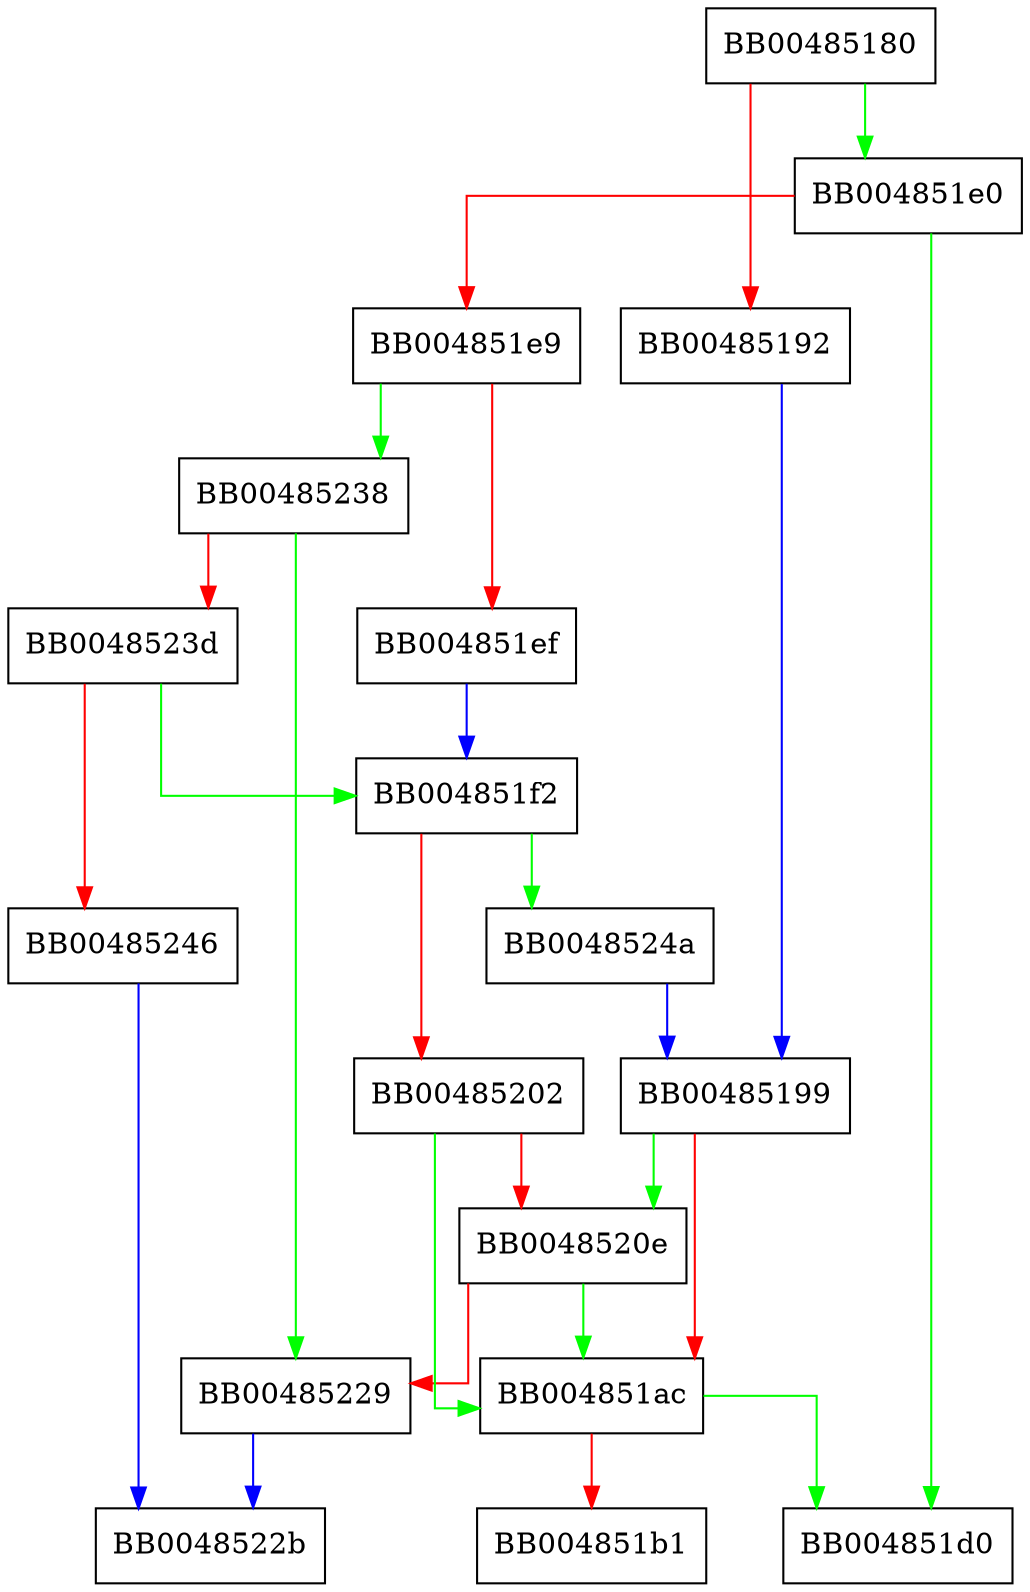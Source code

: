 digraph cmd_VerifyCAStore {
  node [shape="box"];
  graph [splines=ortho];
  BB00485180 -> BB004851e0 [color="green"];
  BB00485180 -> BB00485192 [color="red"];
  BB00485192 -> BB00485199 [color="blue"];
  BB00485199 -> BB0048520e [color="green"];
  BB00485199 -> BB004851ac [color="red"];
  BB004851ac -> BB004851d0 [color="green"];
  BB004851ac -> BB004851b1 [color="red"];
  BB004851e0 -> BB004851d0 [color="green"];
  BB004851e0 -> BB004851e9 [color="red"];
  BB004851e9 -> BB00485238 [color="green"];
  BB004851e9 -> BB004851ef [color="red"];
  BB004851ef -> BB004851f2 [color="blue"];
  BB004851f2 -> BB0048524a [color="green"];
  BB004851f2 -> BB00485202 [color="red"];
  BB00485202 -> BB004851ac [color="green"];
  BB00485202 -> BB0048520e [color="red"];
  BB0048520e -> BB004851ac [color="green"];
  BB0048520e -> BB00485229 [color="red"];
  BB00485229 -> BB0048522b [color="blue"];
  BB00485238 -> BB00485229 [color="green"];
  BB00485238 -> BB0048523d [color="red"];
  BB0048523d -> BB004851f2 [color="green"];
  BB0048523d -> BB00485246 [color="red"];
  BB00485246 -> BB0048522b [color="blue"];
  BB0048524a -> BB00485199 [color="blue"];
}